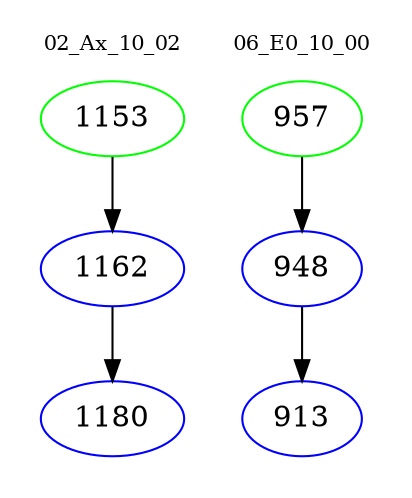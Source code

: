 digraph{
subgraph cluster_0 {
color = white
label = "02_Ax_10_02";
fontsize=10;
T0_1153 [label="1153", color="green"]
T0_1153 -> T0_1162 [color="black"]
T0_1162 [label="1162", color="blue"]
T0_1162 -> T0_1180 [color="black"]
T0_1180 [label="1180", color="blue"]
}
subgraph cluster_1 {
color = white
label = "06_E0_10_00";
fontsize=10;
T1_957 [label="957", color="green"]
T1_957 -> T1_948 [color="black"]
T1_948 [label="948", color="blue"]
T1_948 -> T1_913 [color="black"]
T1_913 [label="913", color="blue"]
}
}
